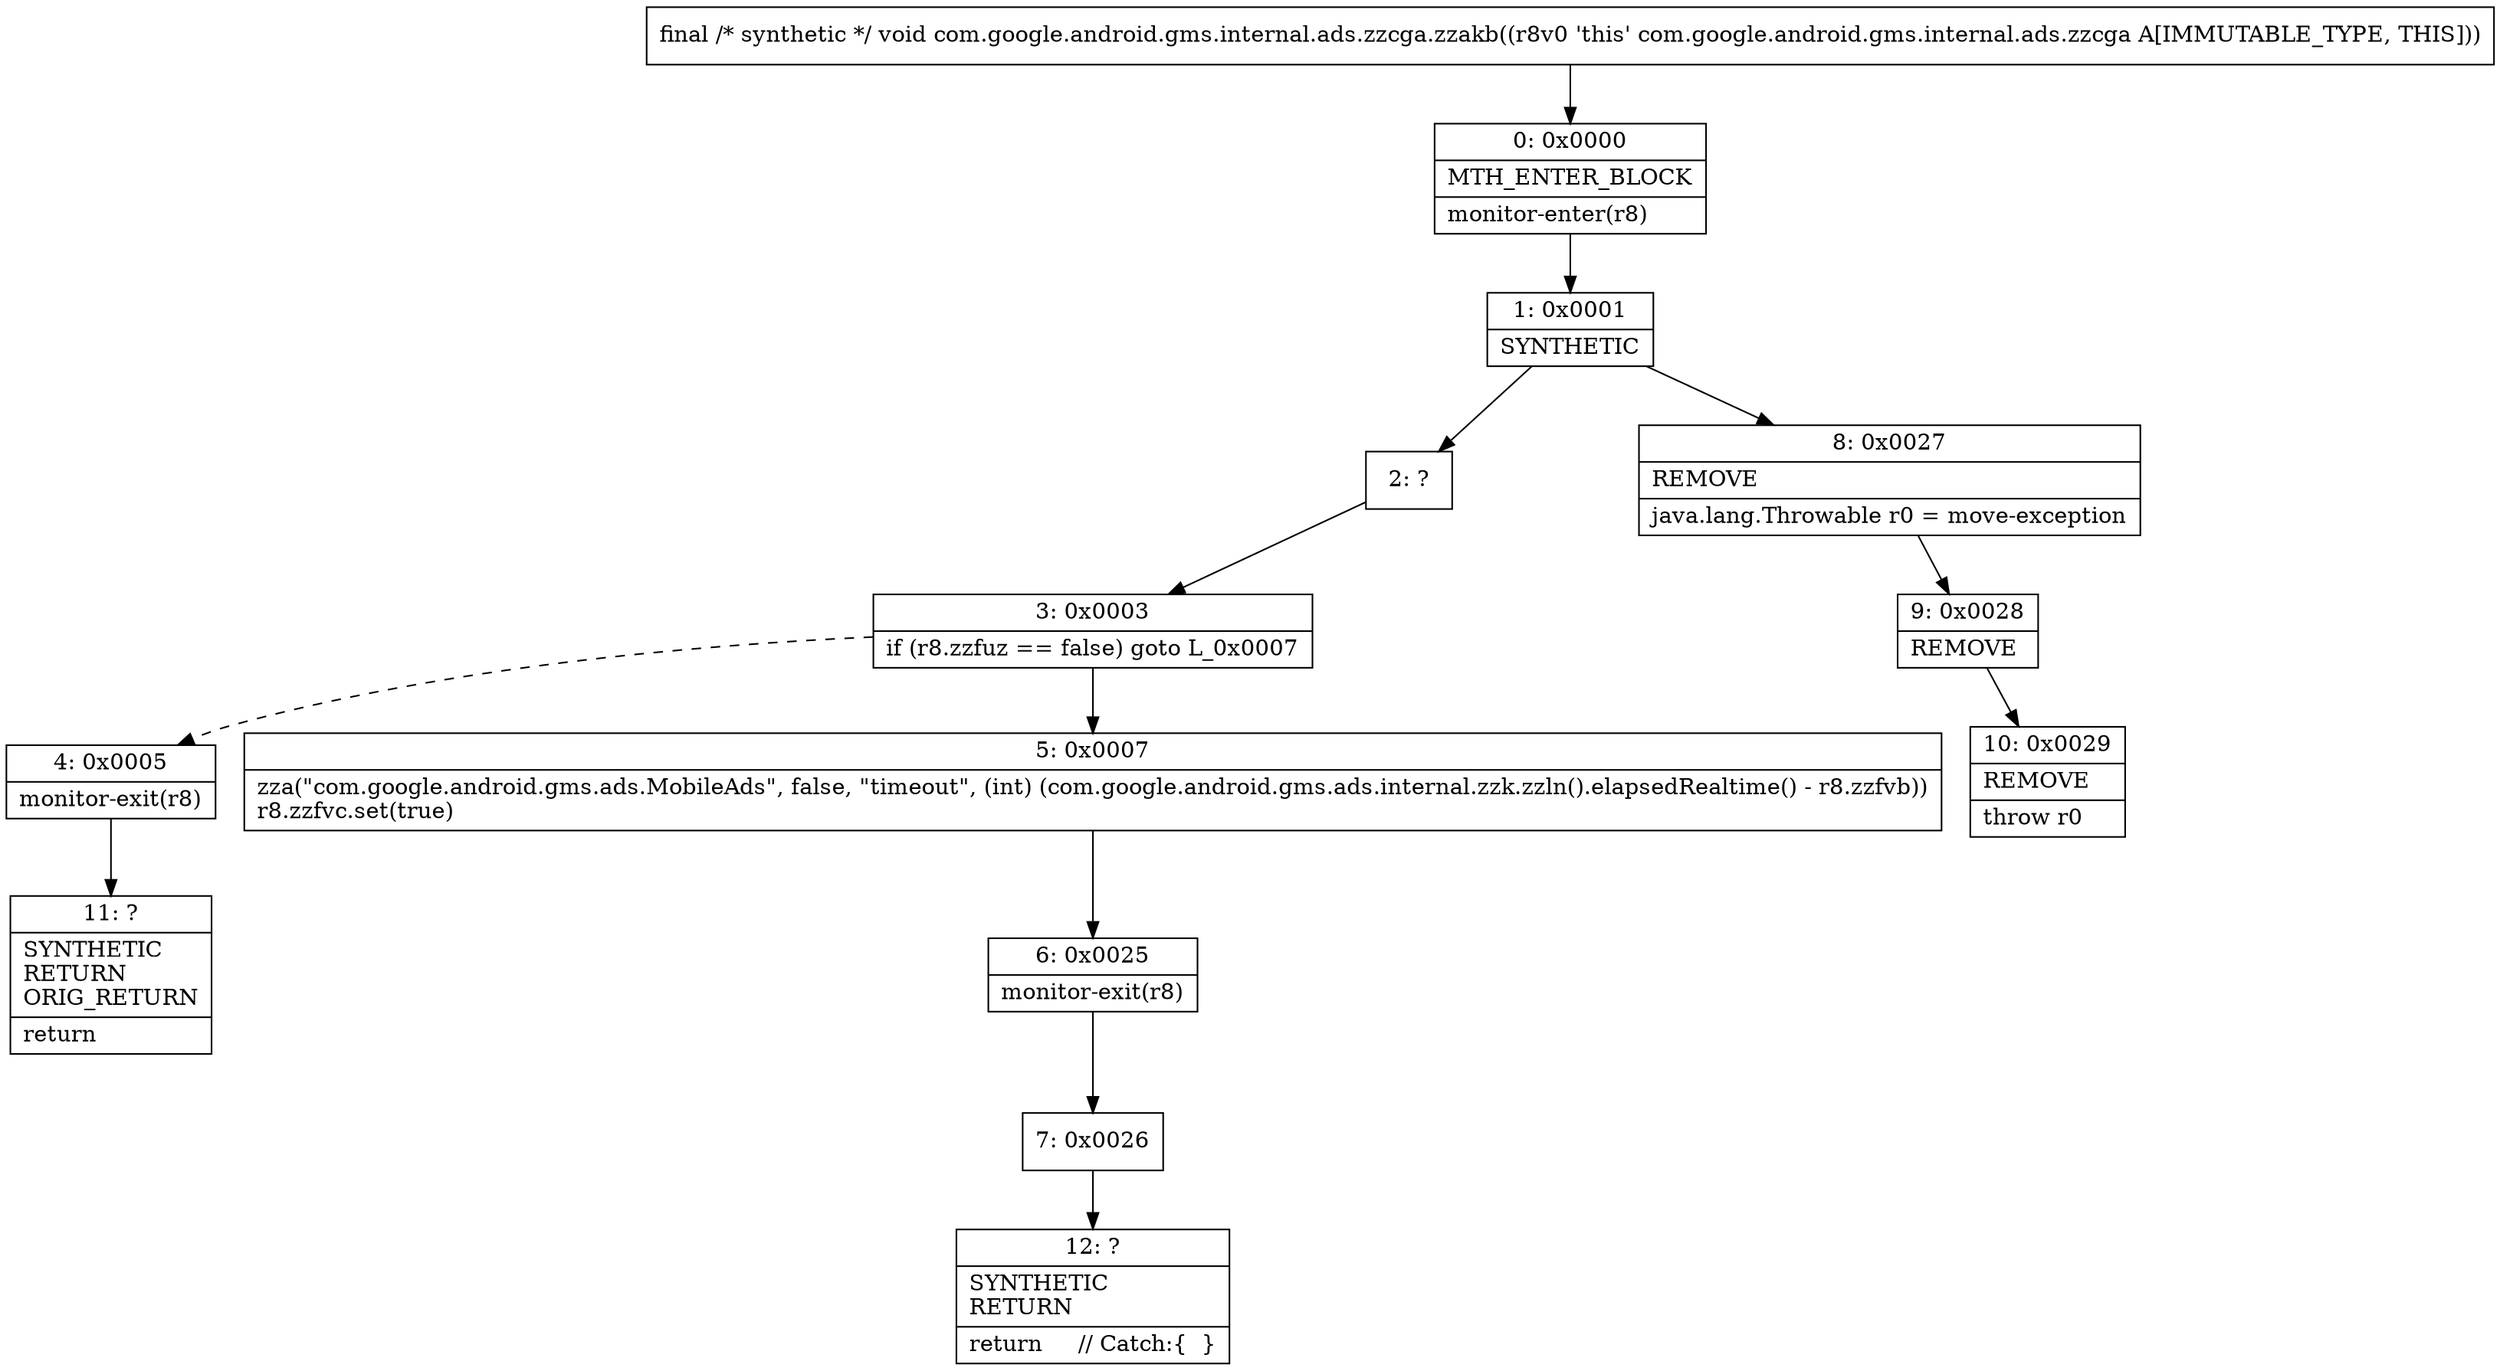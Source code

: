 digraph "CFG forcom.google.android.gms.internal.ads.zzcga.zzakb()V" {
Node_0 [shape=record,label="{0\:\ 0x0000|MTH_ENTER_BLOCK\l|monitor\-enter(r8)\l}"];
Node_1 [shape=record,label="{1\:\ 0x0001|SYNTHETIC\l}"];
Node_2 [shape=record,label="{2\:\ ?}"];
Node_3 [shape=record,label="{3\:\ 0x0003|if (r8.zzfuz == false) goto L_0x0007\l}"];
Node_4 [shape=record,label="{4\:\ 0x0005|monitor\-exit(r8)\l}"];
Node_5 [shape=record,label="{5\:\ 0x0007|zza(\"com.google.android.gms.ads.MobileAds\", false, \"timeout\", (int) (com.google.android.gms.ads.internal.zzk.zzln().elapsedRealtime() \- r8.zzfvb))\lr8.zzfvc.set(true)\l}"];
Node_6 [shape=record,label="{6\:\ 0x0025|monitor\-exit(r8)\l}"];
Node_7 [shape=record,label="{7\:\ 0x0026}"];
Node_8 [shape=record,label="{8\:\ 0x0027|REMOVE\l|java.lang.Throwable r0 = move\-exception\l}"];
Node_9 [shape=record,label="{9\:\ 0x0028|REMOVE\l}"];
Node_10 [shape=record,label="{10\:\ 0x0029|REMOVE\l|throw r0\l}"];
Node_11 [shape=record,label="{11\:\ ?|SYNTHETIC\lRETURN\lORIG_RETURN\l|return\l}"];
Node_12 [shape=record,label="{12\:\ ?|SYNTHETIC\lRETURN\l|return     \/\/ Catch:\{  \}\l}"];
MethodNode[shape=record,label="{final \/* synthetic *\/ void com.google.android.gms.internal.ads.zzcga.zzakb((r8v0 'this' com.google.android.gms.internal.ads.zzcga A[IMMUTABLE_TYPE, THIS])) }"];
MethodNode -> Node_0;
Node_0 -> Node_1;
Node_1 -> Node_2;
Node_1 -> Node_8;
Node_2 -> Node_3;
Node_3 -> Node_4[style=dashed];
Node_3 -> Node_5;
Node_4 -> Node_11;
Node_5 -> Node_6;
Node_6 -> Node_7;
Node_7 -> Node_12;
Node_8 -> Node_9;
Node_9 -> Node_10;
}

